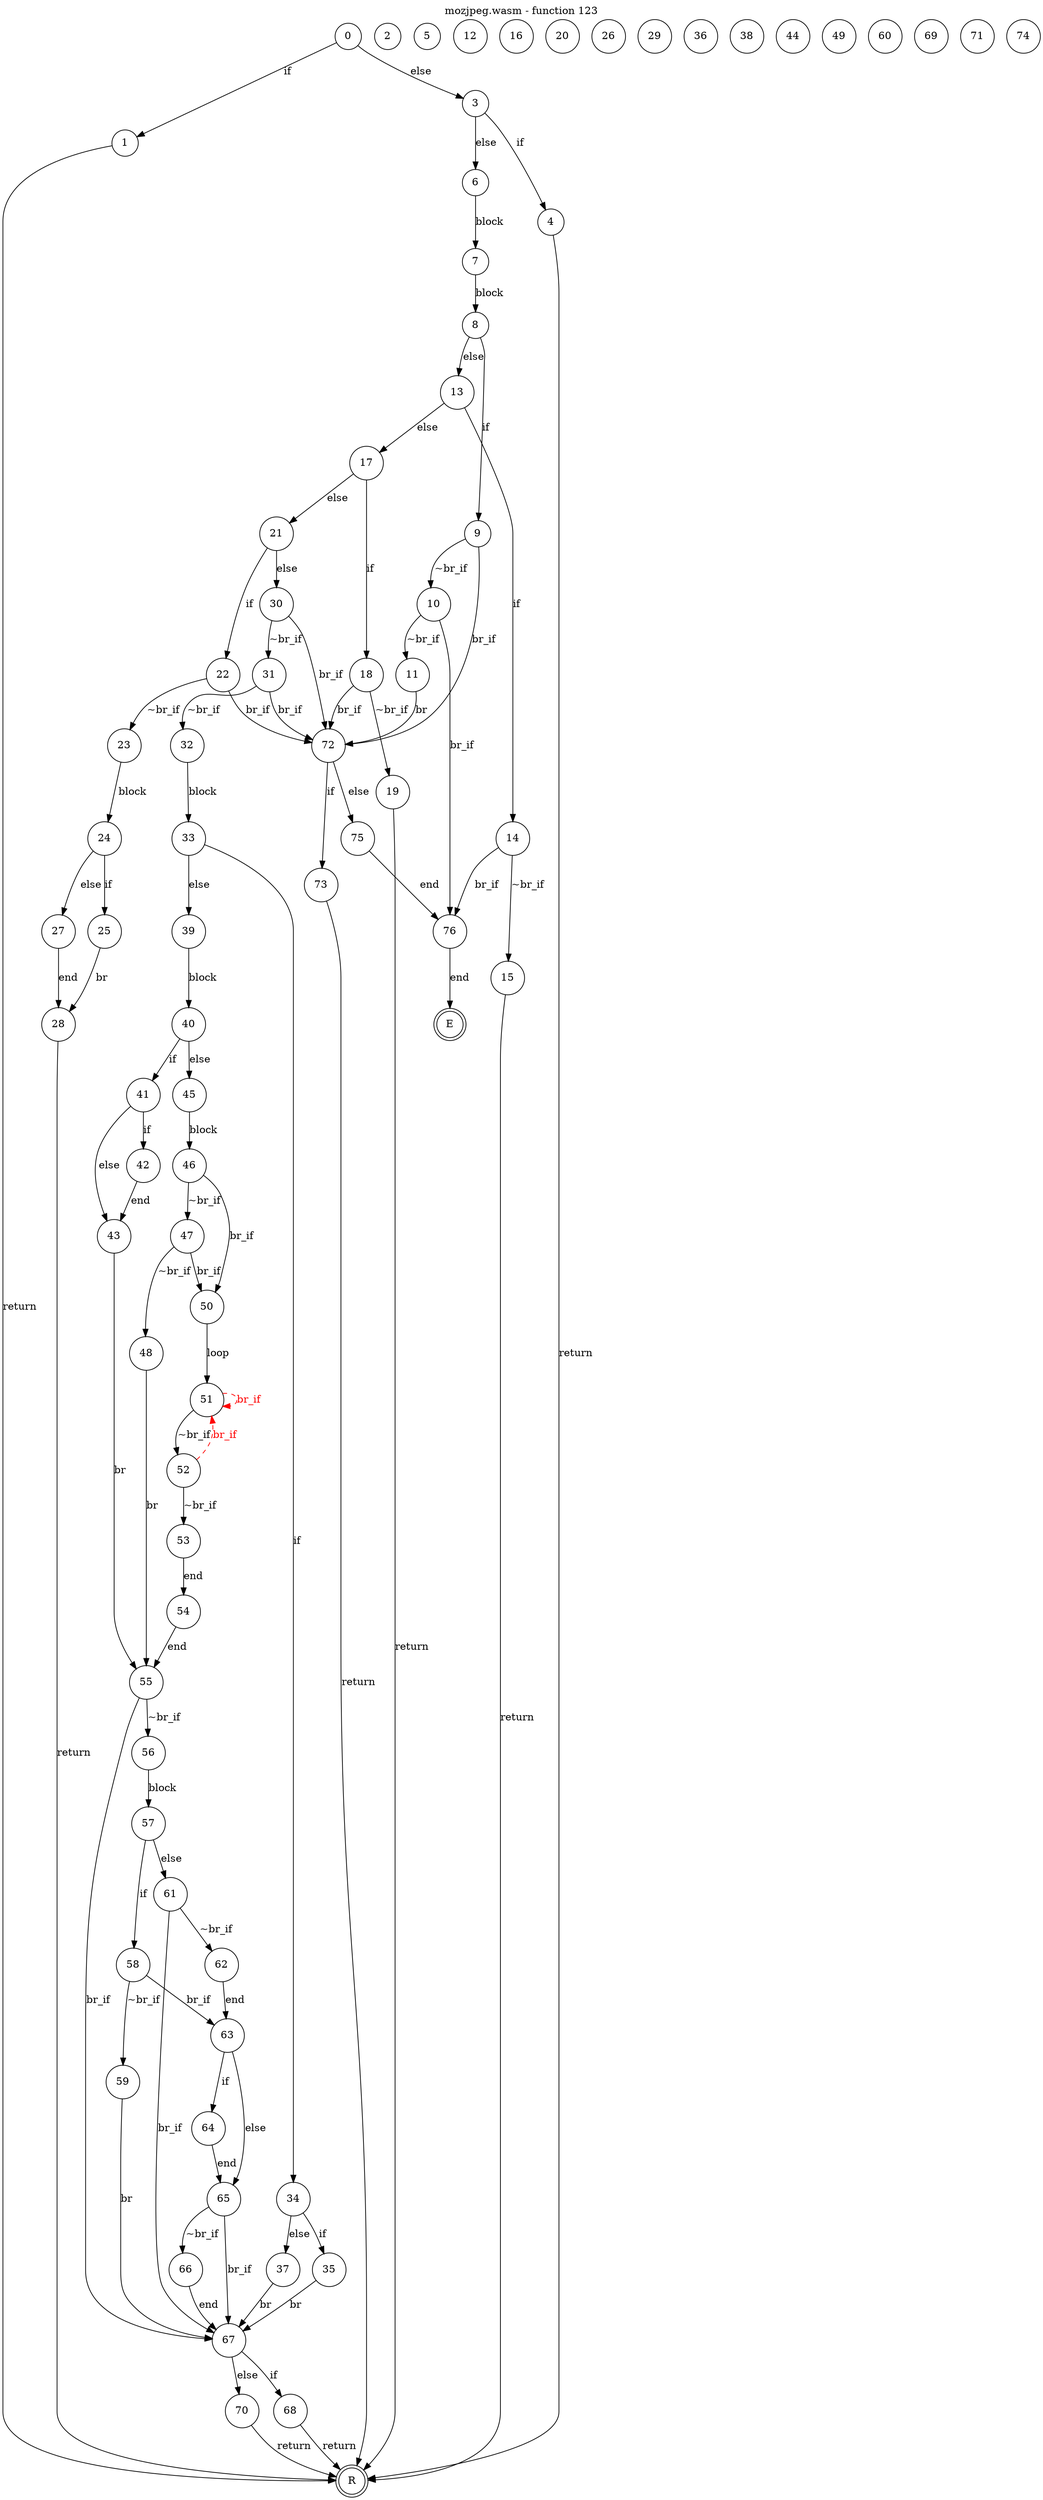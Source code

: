 digraph finite_state_machine {
    label = "mozjpeg.wasm - function 123"
    labelloc =  t
    labelfontsize = 16
    labelfontcolor = black
    labelfontname = "Helvetica"
    node [shape = doublecircle]; E R ;
node [shape=circle, fontcolor=black, style="", label="0"]0
node [shape=circle, fontcolor=black, style="", label="1"]1
node [shape=circle, fontcolor=black, style="", label="2"]2
node [shape=circle, fontcolor=black, style="", label="3"]3
node [shape=circle, fontcolor=black, style="", label="4"]4
node [shape=circle, fontcolor=black, style="", label="5"]5
node [shape=circle, fontcolor=black, style="", label="6"]6
node [shape=circle, fontcolor=black, style="", label="7"]7
node [shape=circle, fontcolor=black, style="", label="8"]8
node [shape=circle, fontcolor=black, style="", label="9"]9
node [shape=circle, fontcolor=black, style="", label="10"]10
node [shape=circle, fontcolor=black, style="", label="11"]11
node [shape=circle, fontcolor=black, style="", label="12"]12
node [shape=circle, fontcolor=black, style="", label="13"]13
node [shape=circle, fontcolor=black, style="", label="14"]14
node [shape=circle, fontcolor=black, style="", label="15"]15
node [shape=circle, fontcolor=black, style="", label="16"]16
node [shape=circle, fontcolor=black, style="", label="17"]17
node [shape=circle, fontcolor=black, style="", label="18"]18
node [shape=circle, fontcolor=black, style="", label="19"]19
node [shape=circle, fontcolor=black, style="", label="20"]20
node [shape=circle, fontcolor=black, style="", label="21"]21
node [shape=circle, fontcolor=black, style="", label="22"]22
node [shape=circle, fontcolor=black, style="", label="23"]23
node [shape=circle, fontcolor=black, style="", label="24"]24
node [shape=circle, fontcolor=black, style="", label="25"]25
node [shape=circle, fontcolor=black, style="", label="26"]26
node [shape=circle, fontcolor=black, style="", label="27"]27
node [shape=circle, fontcolor=black, style="", label="28"]28
node [shape=circle, fontcolor=black, style="", label="29"]29
node [shape=circle, fontcolor=black, style="", label="30"]30
node [shape=circle, fontcolor=black, style="", label="31"]31
node [shape=circle, fontcolor=black, style="", label="32"]32
node [shape=circle, fontcolor=black, style="", label="33"]33
node [shape=circle, fontcolor=black, style="", label="34"]34
node [shape=circle, fontcolor=black, style="", label="35"]35
node [shape=circle, fontcolor=black, style="", label="36"]36
node [shape=circle, fontcolor=black, style="", label="37"]37
node [shape=circle, fontcolor=black, style="", label="38"]38
node [shape=circle, fontcolor=black, style="", label="39"]39
node [shape=circle, fontcolor=black, style="", label="40"]40
node [shape=circle, fontcolor=black, style="", label="41"]41
node [shape=circle, fontcolor=black, style="", label="42"]42
node [shape=circle, fontcolor=black, style="", label="43"]43
node [shape=circle, fontcolor=black, style="", label="44"]44
node [shape=circle, fontcolor=black, style="", label="45"]45
node [shape=circle, fontcolor=black, style="", label="46"]46
node [shape=circle, fontcolor=black, style="", label="47"]47
node [shape=circle, fontcolor=black, style="", label="48"]48
node [shape=circle, fontcolor=black, style="", label="49"]49
node [shape=circle, fontcolor=black, style="", label="50"]50
node [shape=circle, fontcolor=black, style="", label="51"]51
node [shape=circle, fontcolor=black, style="", label="52"]52
node [shape=circle, fontcolor=black, style="", label="53"]53
node [shape=circle, fontcolor=black, style="", label="54"]54
node [shape=circle, fontcolor=black, style="", label="55"]55
node [shape=circle, fontcolor=black, style="", label="56"]56
node [shape=circle, fontcolor=black, style="", label="57"]57
node [shape=circle, fontcolor=black, style="", label="58"]58
node [shape=circle, fontcolor=black, style="", label="59"]59
node [shape=circle, fontcolor=black, style="", label="60"]60
node [shape=circle, fontcolor=black, style="", label="61"]61
node [shape=circle, fontcolor=black, style="", label="62"]62
node [shape=circle, fontcolor=black, style="", label="63"]63
node [shape=circle, fontcolor=black, style="", label="64"]64
node [shape=circle, fontcolor=black, style="", label="65"]65
node [shape=circle, fontcolor=black, style="", label="66"]66
node [shape=circle, fontcolor=black, style="", label="67"]67
node [shape=circle, fontcolor=black, style="", label="68"]68
node [shape=circle, fontcolor=black, style="", label="69"]69
node [shape=circle, fontcolor=black, style="", label="70"]70
node [shape=circle, fontcolor=black, style="", label="71"]71
node [shape=circle, fontcolor=black, style="", label="72"]72
node [shape=circle, fontcolor=black, style="", label="73"]73
node [shape=circle, fontcolor=black, style="", label="74"]74
node [shape=circle, fontcolor=black, style="", label="75"]75
node [shape=circle, fontcolor=black, style="", label="76"]76
node [shape=circle, fontcolor=black, style="", label="E"]E
node [shape=circle, fontcolor=black, style="", label="R"]R
    0 -> 1[label="if"];
    0 -> 3[label="else"];
    1 -> R[label="return"];
    3 -> 4[label="if"];
    3 -> 6[label="else"];
    4 -> R[label="return"];
    6 -> 7[label="block"];
    7 -> 8[label="block"];
    8 -> 9[label="if"];
    8 -> 13[label="else"];
    9 -> 10[label="~br_if"];
    9 -> 72[label="br_if"];
    10 -> 11[label="~br_if"];
    10 -> 76[label="br_if"];
    11 -> 72[label="br"];
    13 -> 14[label="if"];
    13 -> 17[label="else"];
    14 -> 15[label="~br_if"];
    14 -> 76[label="br_if"];
    15 -> R[label="return"];
    17 -> 18[label="if"];
    17 -> 21[label="else"];
    18 -> 19[label="~br_if"];
    18 -> 72[label="br_if"];
    19 -> R[label="return"];
    21 -> 22[label="if"];
    21 -> 30[label="else"];
    22 -> 23[label="~br_if"];
    22 -> 72[label="br_if"];
    23 -> 24[label="block"];
    24 -> 25[label="if"];
    24 -> 27[label="else"];
    25 -> 28[label="br"];
    27 -> 28[label="end"];
    28 -> R[label="return"];
    30 -> 31[label="~br_if"];
    30 -> 72[label="br_if"];
    31 -> 32[label="~br_if"];
    31 -> 72[label="br_if"];
    32 -> 33[label="block"];
    33 -> 34[label="if"];
    33 -> 39[label="else"];
    34 -> 35[label="if"];
    34 -> 37[label="else"];
    35 -> 67[label="br"];
    37 -> 67[label="br"];
    39 -> 40[label="block"];
    40 -> 41[label="if"];
    40 -> 45[label="else"];
    41 -> 42[label="if"];
    41 -> 43[label="else"];
    42 -> 43[label="end"];
    43 -> 55[label="br"];
    45 -> 46[label="block"];
    46 -> 47[label="~br_if"];
    46 -> 50[label="br_if"];
    47 -> 48[label="~br_if"];
    47 -> 50[label="br_if"];
    48 -> 55[label="br"];
    50 -> 51[label="loop"];
    51 -> 52[label="~br_if"];
    51 -> 51[style="dashed" color="red" fontcolor="red" label="br_if"];
    52 -> 53[label="~br_if"];
    52 -> 51[style="dashed" color="red" fontcolor="red" label="br_if"];
    53 -> 54[label="end"];
    54 -> 55[label="end"];
    55 -> 56[label="~br_if"];
    55 -> 67[label="br_if"];
    56 -> 57[label="block"];
    57 -> 58[label="if"];
    57 -> 61[label="else"];
    58 -> 59[label="~br_if"];
    58 -> 63[label="br_if"];
    59 -> 67[label="br"];
    61 -> 62[label="~br_if"];
    61 -> 67[label="br_if"];
    62 -> 63[label="end"];
    63 -> 64[label="if"];
    63 -> 65[label="else"];
    64 -> 65[label="end"];
    65 -> 66[label="~br_if"];
    65 -> 67[label="br_if"];
    66 -> 67[label="end"];
    67 -> 68[label="if"];
    67 -> 70[label="else"];
    68 -> R[label="return"];
    70 -> R[label="return"];
    72 -> 73[label="if"];
    72 -> 75[label="else"];
    73 -> R[label="return"];
    75 -> 76[label="end"];
    76 -> E[label="end"];
}

